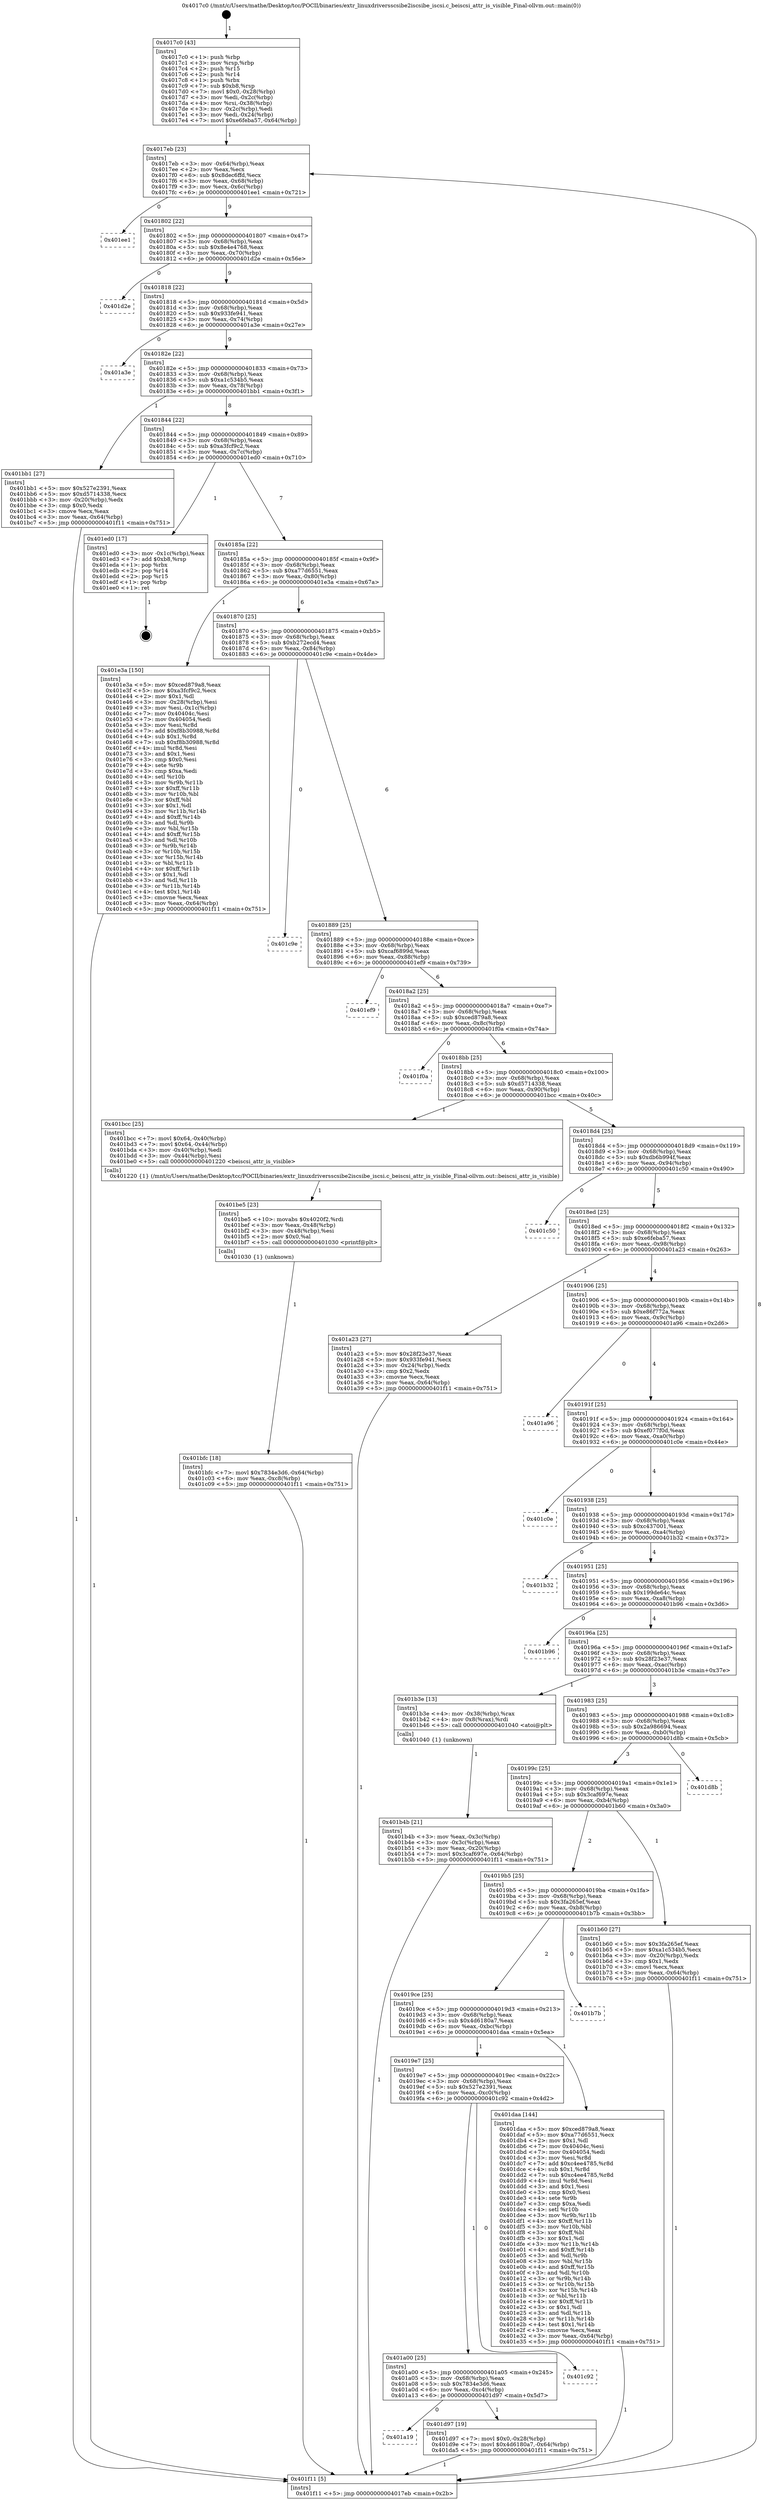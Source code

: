 digraph "0x4017c0" {
  label = "0x4017c0 (/mnt/c/Users/mathe/Desktop/tcc/POCII/binaries/extr_linuxdriversscsibe2iscsibe_iscsi.c_beiscsi_attr_is_visible_Final-ollvm.out::main(0))"
  labelloc = "t"
  node[shape=record]

  Entry [label="",width=0.3,height=0.3,shape=circle,fillcolor=black,style=filled]
  "0x4017eb" [label="{
     0x4017eb [23]\l
     | [instrs]\l
     &nbsp;&nbsp;0x4017eb \<+3\>: mov -0x64(%rbp),%eax\l
     &nbsp;&nbsp;0x4017ee \<+2\>: mov %eax,%ecx\l
     &nbsp;&nbsp;0x4017f0 \<+6\>: sub $0x8dec6ffd,%ecx\l
     &nbsp;&nbsp;0x4017f6 \<+3\>: mov %eax,-0x68(%rbp)\l
     &nbsp;&nbsp;0x4017f9 \<+3\>: mov %ecx,-0x6c(%rbp)\l
     &nbsp;&nbsp;0x4017fc \<+6\>: je 0000000000401ee1 \<main+0x721\>\l
  }"]
  "0x401ee1" [label="{
     0x401ee1\l
  }", style=dashed]
  "0x401802" [label="{
     0x401802 [22]\l
     | [instrs]\l
     &nbsp;&nbsp;0x401802 \<+5\>: jmp 0000000000401807 \<main+0x47\>\l
     &nbsp;&nbsp;0x401807 \<+3\>: mov -0x68(%rbp),%eax\l
     &nbsp;&nbsp;0x40180a \<+5\>: sub $0x8e4e4768,%eax\l
     &nbsp;&nbsp;0x40180f \<+3\>: mov %eax,-0x70(%rbp)\l
     &nbsp;&nbsp;0x401812 \<+6\>: je 0000000000401d2e \<main+0x56e\>\l
  }"]
  Exit [label="",width=0.3,height=0.3,shape=circle,fillcolor=black,style=filled,peripheries=2]
  "0x401d2e" [label="{
     0x401d2e\l
  }", style=dashed]
  "0x401818" [label="{
     0x401818 [22]\l
     | [instrs]\l
     &nbsp;&nbsp;0x401818 \<+5\>: jmp 000000000040181d \<main+0x5d\>\l
     &nbsp;&nbsp;0x40181d \<+3\>: mov -0x68(%rbp),%eax\l
     &nbsp;&nbsp;0x401820 \<+5\>: sub $0x933fe941,%eax\l
     &nbsp;&nbsp;0x401825 \<+3\>: mov %eax,-0x74(%rbp)\l
     &nbsp;&nbsp;0x401828 \<+6\>: je 0000000000401a3e \<main+0x27e\>\l
  }"]
  "0x401a19" [label="{
     0x401a19\l
  }", style=dashed]
  "0x401a3e" [label="{
     0x401a3e\l
  }", style=dashed]
  "0x40182e" [label="{
     0x40182e [22]\l
     | [instrs]\l
     &nbsp;&nbsp;0x40182e \<+5\>: jmp 0000000000401833 \<main+0x73\>\l
     &nbsp;&nbsp;0x401833 \<+3\>: mov -0x68(%rbp),%eax\l
     &nbsp;&nbsp;0x401836 \<+5\>: sub $0xa1c534b5,%eax\l
     &nbsp;&nbsp;0x40183b \<+3\>: mov %eax,-0x78(%rbp)\l
     &nbsp;&nbsp;0x40183e \<+6\>: je 0000000000401bb1 \<main+0x3f1\>\l
  }"]
  "0x401d97" [label="{
     0x401d97 [19]\l
     | [instrs]\l
     &nbsp;&nbsp;0x401d97 \<+7\>: movl $0x0,-0x28(%rbp)\l
     &nbsp;&nbsp;0x401d9e \<+7\>: movl $0x4d6180a7,-0x64(%rbp)\l
     &nbsp;&nbsp;0x401da5 \<+5\>: jmp 0000000000401f11 \<main+0x751\>\l
  }"]
  "0x401bb1" [label="{
     0x401bb1 [27]\l
     | [instrs]\l
     &nbsp;&nbsp;0x401bb1 \<+5\>: mov $0x527e2391,%eax\l
     &nbsp;&nbsp;0x401bb6 \<+5\>: mov $0xd5714338,%ecx\l
     &nbsp;&nbsp;0x401bbb \<+3\>: mov -0x20(%rbp),%edx\l
     &nbsp;&nbsp;0x401bbe \<+3\>: cmp $0x0,%edx\l
     &nbsp;&nbsp;0x401bc1 \<+3\>: cmove %ecx,%eax\l
     &nbsp;&nbsp;0x401bc4 \<+3\>: mov %eax,-0x64(%rbp)\l
     &nbsp;&nbsp;0x401bc7 \<+5\>: jmp 0000000000401f11 \<main+0x751\>\l
  }"]
  "0x401844" [label="{
     0x401844 [22]\l
     | [instrs]\l
     &nbsp;&nbsp;0x401844 \<+5\>: jmp 0000000000401849 \<main+0x89\>\l
     &nbsp;&nbsp;0x401849 \<+3\>: mov -0x68(%rbp),%eax\l
     &nbsp;&nbsp;0x40184c \<+5\>: sub $0xa3fcf9c2,%eax\l
     &nbsp;&nbsp;0x401851 \<+3\>: mov %eax,-0x7c(%rbp)\l
     &nbsp;&nbsp;0x401854 \<+6\>: je 0000000000401ed0 \<main+0x710\>\l
  }"]
  "0x401a00" [label="{
     0x401a00 [25]\l
     | [instrs]\l
     &nbsp;&nbsp;0x401a00 \<+5\>: jmp 0000000000401a05 \<main+0x245\>\l
     &nbsp;&nbsp;0x401a05 \<+3\>: mov -0x68(%rbp),%eax\l
     &nbsp;&nbsp;0x401a08 \<+5\>: sub $0x7834e3d6,%eax\l
     &nbsp;&nbsp;0x401a0d \<+6\>: mov %eax,-0xc4(%rbp)\l
     &nbsp;&nbsp;0x401a13 \<+6\>: je 0000000000401d97 \<main+0x5d7\>\l
  }"]
  "0x401ed0" [label="{
     0x401ed0 [17]\l
     | [instrs]\l
     &nbsp;&nbsp;0x401ed0 \<+3\>: mov -0x1c(%rbp),%eax\l
     &nbsp;&nbsp;0x401ed3 \<+7\>: add $0xb8,%rsp\l
     &nbsp;&nbsp;0x401eda \<+1\>: pop %rbx\l
     &nbsp;&nbsp;0x401edb \<+2\>: pop %r14\l
     &nbsp;&nbsp;0x401edd \<+2\>: pop %r15\l
     &nbsp;&nbsp;0x401edf \<+1\>: pop %rbp\l
     &nbsp;&nbsp;0x401ee0 \<+1\>: ret\l
  }"]
  "0x40185a" [label="{
     0x40185a [22]\l
     | [instrs]\l
     &nbsp;&nbsp;0x40185a \<+5\>: jmp 000000000040185f \<main+0x9f\>\l
     &nbsp;&nbsp;0x40185f \<+3\>: mov -0x68(%rbp),%eax\l
     &nbsp;&nbsp;0x401862 \<+5\>: sub $0xa77d6551,%eax\l
     &nbsp;&nbsp;0x401867 \<+3\>: mov %eax,-0x80(%rbp)\l
     &nbsp;&nbsp;0x40186a \<+6\>: je 0000000000401e3a \<main+0x67a\>\l
  }"]
  "0x401c92" [label="{
     0x401c92\l
  }", style=dashed]
  "0x401e3a" [label="{
     0x401e3a [150]\l
     | [instrs]\l
     &nbsp;&nbsp;0x401e3a \<+5\>: mov $0xced879a8,%eax\l
     &nbsp;&nbsp;0x401e3f \<+5\>: mov $0xa3fcf9c2,%ecx\l
     &nbsp;&nbsp;0x401e44 \<+2\>: mov $0x1,%dl\l
     &nbsp;&nbsp;0x401e46 \<+3\>: mov -0x28(%rbp),%esi\l
     &nbsp;&nbsp;0x401e49 \<+3\>: mov %esi,-0x1c(%rbp)\l
     &nbsp;&nbsp;0x401e4c \<+7\>: mov 0x40404c,%esi\l
     &nbsp;&nbsp;0x401e53 \<+7\>: mov 0x404054,%edi\l
     &nbsp;&nbsp;0x401e5a \<+3\>: mov %esi,%r8d\l
     &nbsp;&nbsp;0x401e5d \<+7\>: add $0xf8b30988,%r8d\l
     &nbsp;&nbsp;0x401e64 \<+4\>: sub $0x1,%r8d\l
     &nbsp;&nbsp;0x401e68 \<+7\>: sub $0xf8b30988,%r8d\l
     &nbsp;&nbsp;0x401e6f \<+4\>: imul %r8d,%esi\l
     &nbsp;&nbsp;0x401e73 \<+3\>: and $0x1,%esi\l
     &nbsp;&nbsp;0x401e76 \<+3\>: cmp $0x0,%esi\l
     &nbsp;&nbsp;0x401e79 \<+4\>: sete %r9b\l
     &nbsp;&nbsp;0x401e7d \<+3\>: cmp $0xa,%edi\l
     &nbsp;&nbsp;0x401e80 \<+4\>: setl %r10b\l
     &nbsp;&nbsp;0x401e84 \<+3\>: mov %r9b,%r11b\l
     &nbsp;&nbsp;0x401e87 \<+4\>: xor $0xff,%r11b\l
     &nbsp;&nbsp;0x401e8b \<+3\>: mov %r10b,%bl\l
     &nbsp;&nbsp;0x401e8e \<+3\>: xor $0xff,%bl\l
     &nbsp;&nbsp;0x401e91 \<+3\>: xor $0x1,%dl\l
     &nbsp;&nbsp;0x401e94 \<+3\>: mov %r11b,%r14b\l
     &nbsp;&nbsp;0x401e97 \<+4\>: and $0xff,%r14b\l
     &nbsp;&nbsp;0x401e9b \<+3\>: and %dl,%r9b\l
     &nbsp;&nbsp;0x401e9e \<+3\>: mov %bl,%r15b\l
     &nbsp;&nbsp;0x401ea1 \<+4\>: and $0xff,%r15b\l
     &nbsp;&nbsp;0x401ea5 \<+3\>: and %dl,%r10b\l
     &nbsp;&nbsp;0x401ea8 \<+3\>: or %r9b,%r14b\l
     &nbsp;&nbsp;0x401eab \<+3\>: or %r10b,%r15b\l
     &nbsp;&nbsp;0x401eae \<+3\>: xor %r15b,%r14b\l
     &nbsp;&nbsp;0x401eb1 \<+3\>: or %bl,%r11b\l
     &nbsp;&nbsp;0x401eb4 \<+4\>: xor $0xff,%r11b\l
     &nbsp;&nbsp;0x401eb8 \<+3\>: or $0x1,%dl\l
     &nbsp;&nbsp;0x401ebb \<+3\>: and %dl,%r11b\l
     &nbsp;&nbsp;0x401ebe \<+3\>: or %r11b,%r14b\l
     &nbsp;&nbsp;0x401ec1 \<+4\>: test $0x1,%r14b\l
     &nbsp;&nbsp;0x401ec5 \<+3\>: cmovne %ecx,%eax\l
     &nbsp;&nbsp;0x401ec8 \<+3\>: mov %eax,-0x64(%rbp)\l
     &nbsp;&nbsp;0x401ecb \<+5\>: jmp 0000000000401f11 \<main+0x751\>\l
  }"]
  "0x401870" [label="{
     0x401870 [25]\l
     | [instrs]\l
     &nbsp;&nbsp;0x401870 \<+5\>: jmp 0000000000401875 \<main+0xb5\>\l
     &nbsp;&nbsp;0x401875 \<+3\>: mov -0x68(%rbp),%eax\l
     &nbsp;&nbsp;0x401878 \<+5\>: sub $0xb272ecd4,%eax\l
     &nbsp;&nbsp;0x40187d \<+6\>: mov %eax,-0x84(%rbp)\l
     &nbsp;&nbsp;0x401883 \<+6\>: je 0000000000401c9e \<main+0x4de\>\l
  }"]
  "0x4019e7" [label="{
     0x4019e7 [25]\l
     | [instrs]\l
     &nbsp;&nbsp;0x4019e7 \<+5\>: jmp 00000000004019ec \<main+0x22c\>\l
     &nbsp;&nbsp;0x4019ec \<+3\>: mov -0x68(%rbp),%eax\l
     &nbsp;&nbsp;0x4019ef \<+5\>: sub $0x527e2391,%eax\l
     &nbsp;&nbsp;0x4019f4 \<+6\>: mov %eax,-0xc0(%rbp)\l
     &nbsp;&nbsp;0x4019fa \<+6\>: je 0000000000401c92 \<main+0x4d2\>\l
  }"]
  "0x401c9e" [label="{
     0x401c9e\l
  }", style=dashed]
  "0x401889" [label="{
     0x401889 [25]\l
     | [instrs]\l
     &nbsp;&nbsp;0x401889 \<+5\>: jmp 000000000040188e \<main+0xce\>\l
     &nbsp;&nbsp;0x40188e \<+3\>: mov -0x68(%rbp),%eax\l
     &nbsp;&nbsp;0x401891 \<+5\>: sub $0xcaf6899d,%eax\l
     &nbsp;&nbsp;0x401896 \<+6\>: mov %eax,-0x88(%rbp)\l
     &nbsp;&nbsp;0x40189c \<+6\>: je 0000000000401ef9 \<main+0x739\>\l
  }"]
  "0x401daa" [label="{
     0x401daa [144]\l
     | [instrs]\l
     &nbsp;&nbsp;0x401daa \<+5\>: mov $0xced879a8,%eax\l
     &nbsp;&nbsp;0x401daf \<+5\>: mov $0xa77d6551,%ecx\l
     &nbsp;&nbsp;0x401db4 \<+2\>: mov $0x1,%dl\l
     &nbsp;&nbsp;0x401db6 \<+7\>: mov 0x40404c,%esi\l
     &nbsp;&nbsp;0x401dbd \<+7\>: mov 0x404054,%edi\l
     &nbsp;&nbsp;0x401dc4 \<+3\>: mov %esi,%r8d\l
     &nbsp;&nbsp;0x401dc7 \<+7\>: add $0xc4ee4785,%r8d\l
     &nbsp;&nbsp;0x401dce \<+4\>: sub $0x1,%r8d\l
     &nbsp;&nbsp;0x401dd2 \<+7\>: sub $0xc4ee4785,%r8d\l
     &nbsp;&nbsp;0x401dd9 \<+4\>: imul %r8d,%esi\l
     &nbsp;&nbsp;0x401ddd \<+3\>: and $0x1,%esi\l
     &nbsp;&nbsp;0x401de0 \<+3\>: cmp $0x0,%esi\l
     &nbsp;&nbsp;0x401de3 \<+4\>: sete %r9b\l
     &nbsp;&nbsp;0x401de7 \<+3\>: cmp $0xa,%edi\l
     &nbsp;&nbsp;0x401dea \<+4\>: setl %r10b\l
     &nbsp;&nbsp;0x401dee \<+3\>: mov %r9b,%r11b\l
     &nbsp;&nbsp;0x401df1 \<+4\>: xor $0xff,%r11b\l
     &nbsp;&nbsp;0x401df5 \<+3\>: mov %r10b,%bl\l
     &nbsp;&nbsp;0x401df8 \<+3\>: xor $0xff,%bl\l
     &nbsp;&nbsp;0x401dfb \<+3\>: xor $0x1,%dl\l
     &nbsp;&nbsp;0x401dfe \<+3\>: mov %r11b,%r14b\l
     &nbsp;&nbsp;0x401e01 \<+4\>: and $0xff,%r14b\l
     &nbsp;&nbsp;0x401e05 \<+3\>: and %dl,%r9b\l
     &nbsp;&nbsp;0x401e08 \<+3\>: mov %bl,%r15b\l
     &nbsp;&nbsp;0x401e0b \<+4\>: and $0xff,%r15b\l
     &nbsp;&nbsp;0x401e0f \<+3\>: and %dl,%r10b\l
     &nbsp;&nbsp;0x401e12 \<+3\>: or %r9b,%r14b\l
     &nbsp;&nbsp;0x401e15 \<+3\>: or %r10b,%r15b\l
     &nbsp;&nbsp;0x401e18 \<+3\>: xor %r15b,%r14b\l
     &nbsp;&nbsp;0x401e1b \<+3\>: or %bl,%r11b\l
     &nbsp;&nbsp;0x401e1e \<+4\>: xor $0xff,%r11b\l
     &nbsp;&nbsp;0x401e22 \<+3\>: or $0x1,%dl\l
     &nbsp;&nbsp;0x401e25 \<+3\>: and %dl,%r11b\l
     &nbsp;&nbsp;0x401e28 \<+3\>: or %r11b,%r14b\l
     &nbsp;&nbsp;0x401e2b \<+4\>: test $0x1,%r14b\l
     &nbsp;&nbsp;0x401e2f \<+3\>: cmovne %ecx,%eax\l
     &nbsp;&nbsp;0x401e32 \<+3\>: mov %eax,-0x64(%rbp)\l
     &nbsp;&nbsp;0x401e35 \<+5\>: jmp 0000000000401f11 \<main+0x751\>\l
  }"]
  "0x401ef9" [label="{
     0x401ef9\l
  }", style=dashed]
  "0x4018a2" [label="{
     0x4018a2 [25]\l
     | [instrs]\l
     &nbsp;&nbsp;0x4018a2 \<+5\>: jmp 00000000004018a7 \<main+0xe7\>\l
     &nbsp;&nbsp;0x4018a7 \<+3\>: mov -0x68(%rbp),%eax\l
     &nbsp;&nbsp;0x4018aa \<+5\>: sub $0xced879a8,%eax\l
     &nbsp;&nbsp;0x4018af \<+6\>: mov %eax,-0x8c(%rbp)\l
     &nbsp;&nbsp;0x4018b5 \<+6\>: je 0000000000401f0a \<main+0x74a\>\l
  }"]
  "0x4019ce" [label="{
     0x4019ce [25]\l
     | [instrs]\l
     &nbsp;&nbsp;0x4019ce \<+5\>: jmp 00000000004019d3 \<main+0x213\>\l
     &nbsp;&nbsp;0x4019d3 \<+3\>: mov -0x68(%rbp),%eax\l
     &nbsp;&nbsp;0x4019d6 \<+5\>: sub $0x4d6180a7,%eax\l
     &nbsp;&nbsp;0x4019db \<+6\>: mov %eax,-0xbc(%rbp)\l
     &nbsp;&nbsp;0x4019e1 \<+6\>: je 0000000000401daa \<main+0x5ea\>\l
  }"]
  "0x401f0a" [label="{
     0x401f0a\l
  }", style=dashed]
  "0x4018bb" [label="{
     0x4018bb [25]\l
     | [instrs]\l
     &nbsp;&nbsp;0x4018bb \<+5\>: jmp 00000000004018c0 \<main+0x100\>\l
     &nbsp;&nbsp;0x4018c0 \<+3\>: mov -0x68(%rbp),%eax\l
     &nbsp;&nbsp;0x4018c3 \<+5\>: sub $0xd5714338,%eax\l
     &nbsp;&nbsp;0x4018c8 \<+6\>: mov %eax,-0x90(%rbp)\l
     &nbsp;&nbsp;0x4018ce \<+6\>: je 0000000000401bcc \<main+0x40c\>\l
  }"]
  "0x401b7b" [label="{
     0x401b7b\l
  }", style=dashed]
  "0x401bcc" [label="{
     0x401bcc [25]\l
     | [instrs]\l
     &nbsp;&nbsp;0x401bcc \<+7\>: movl $0x64,-0x40(%rbp)\l
     &nbsp;&nbsp;0x401bd3 \<+7\>: movl $0x64,-0x44(%rbp)\l
     &nbsp;&nbsp;0x401bda \<+3\>: mov -0x40(%rbp),%edi\l
     &nbsp;&nbsp;0x401bdd \<+3\>: mov -0x44(%rbp),%esi\l
     &nbsp;&nbsp;0x401be0 \<+5\>: call 0000000000401220 \<beiscsi_attr_is_visible\>\l
     | [calls]\l
     &nbsp;&nbsp;0x401220 \{1\} (/mnt/c/Users/mathe/Desktop/tcc/POCII/binaries/extr_linuxdriversscsibe2iscsibe_iscsi.c_beiscsi_attr_is_visible_Final-ollvm.out::beiscsi_attr_is_visible)\l
  }"]
  "0x4018d4" [label="{
     0x4018d4 [25]\l
     | [instrs]\l
     &nbsp;&nbsp;0x4018d4 \<+5\>: jmp 00000000004018d9 \<main+0x119\>\l
     &nbsp;&nbsp;0x4018d9 \<+3\>: mov -0x68(%rbp),%eax\l
     &nbsp;&nbsp;0x4018dc \<+5\>: sub $0xdb6b994f,%eax\l
     &nbsp;&nbsp;0x4018e1 \<+6\>: mov %eax,-0x94(%rbp)\l
     &nbsp;&nbsp;0x4018e7 \<+6\>: je 0000000000401c50 \<main+0x490\>\l
  }"]
  "0x401bfc" [label="{
     0x401bfc [18]\l
     | [instrs]\l
     &nbsp;&nbsp;0x401bfc \<+7\>: movl $0x7834e3d6,-0x64(%rbp)\l
     &nbsp;&nbsp;0x401c03 \<+6\>: mov %eax,-0xc8(%rbp)\l
     &nbsp;&nbsp;0x401c09 \<+5\>: jmp 0000000000401f11 \<main+0x751\>\l
  }"]
  "0x401c50" [label="{
     0x401c50\l
  }", style=dashed]
  "0x4018ed" [label="{
     0x4018ed [25]\l
     | [instrs]\l
     &nbsp;&nbsp;0x4018ed \<+5\>: jmp 00000000004018f2 \<main+0x132\>\l
     &nbsp;&nbsp;0x4018f2 \<+3\>: mov -0x68(%rbp),%eax\l
     &nbsp;&nbsp;0x4018f5 \<+5\>: sub $0xe6feba57,%eax\l
     &nbsp;&nbsp;0x4018fa \<+6\>: mov %eax,-0x98(%rbp)\l
     &nbsp;&nbsp;0x401900 \<+6\>: je 0000000000401a23 \<main+0x263\>\l
  }"]
  "0x401be5" [label="{
     0x401be5 [23]\l
     | [instrs]\l
     &nbsp;&nbsp;0x401be5 \<+10\>: movabs $0x4020f2,%rdi\l
     &nbsp;&nbsp;0x401bef \<+3\>: mov %eax,-0x48(%rbp)\l
     &nbsp;&nbsp;0x401bf2 \<+3\>: mov -0x48(%rbp),%esi\l
     &nbsp;&nbsp;0x401bf5 \<+2\>: mov $0x0,%al\l
     &nbsp;&nbsp;0x401bf7 \<+5\>: call 0000000000401030 \<printf@plt\>\l
     | [calls]\l
     &nbsp;&nbsp;0x401030 \{1\} (unknown)\l
  }"]
  "0x401a23" [label="{
     0x401a23 [27]\l
     | [instrs]\l
     &nbsp;&nbsp;0x401a23 \<+5\>: mov $0x28f23e37,%eax\l
     &nbsp;&nbsp;0x401a28 \<+5\>: mov $0x933fe941,%ecx\l
     &nbsp;&nbsp;0x401a2d \<+3\>: mov -0x24(%rbp),%edx\l
     &nbsp;&nbsp;0x401a30 \<+3\>: cmp $0x2,%edx\l
     &nbsp;&nbsp;0x401a33 \<+3\>: cmovne %ecx,%eax\l
     &nbsp;&nbsp;0x401a36 \<+3\>: mov %eax,-0x64(%rbp)\l
     &nbsp;&nbsp;0x401a39 \<+5\>: jmp 0000000000401f11 \<main+0x751\>\l
  }"]
  "0x401906" [label="{
     0x401906 [25]\l
     | [instrs]\l
     &nbsp;&nbsp;0x401906 \<+5\>: jmp 000000000040190b \<main+0x14b\>\l
     &nbsp;&nbsp;0x40190b \<+3\>: mov -0x68(%rbp),%eax\l
     &nbsp;&nbsp;0x40190e \<+5\>: sub $0xe86f772a,%eax\l
     &nbsp;&nbsp;0x401913 \<+6\>: mov %eax,-0x9c(%rbp)\l
     &nbsp;&nbsp;0x401919 \<+6\>: je 0000000000401a96 \<main+0x2d6\>\l
  }"]
  "0x401f11" [label="{
     0x401f11 [5]\l
     | [instrs]\l
     &nbsp;&nbsp;0x401f11 \<+5\>: jmp 00000000004017eb \<main+0x2b\>\l
  }"]
  "0x4017c0" [label="{
     0x4017c0 [43]\l
     | [instrs]\l
     &nbsp;&nbsp;0x4017c0 \<+1\>: push %rbp\l
     &nbsp;&nbsp;0x4017c1 \<+3\>: mov %rsp,%rbp\l
     &nbsp;&nbsp;0x4017c4 \<+2\>: push %r15\l
     &nbsp;&nbsp;0x4017c6 \<+2\>: push %r14\l
     &nbsp;&nbsp;0x4017c8 \<+1\>: push %rbx\l
     &nbsp;&nbsp;0x4017c9 \<+7\>: sub $0xb8,%rsp\l
     &nbsp;&nbsp;0x4017d0 \<+7\>: movl $0x0,-0x28(%rbp)\l
     &nbsp;&nbsp;0x4017d7 \<+3\>: mov %edi,-0x2c(%rbp)\l
     &nbsp;&nbsp;0x4017da \<+4\>: mov %rsi,-0x38(%rbp)\l
     &nbsp;&nbsp;0x4017de \<+3\>: mov -0x2c(%rbp),%edi\l
     &nbsp;&nbsp;0x4017e1 \<+3\>: mov %edi,-0x24(%rbp)\l
     &nbsp;&nbsp;0x4017e4 \<+7\>: movl $0xe6feba57,-0x64(%rbp)\l
  }"]
  "0x4019b5" [label="{
     0x4019b5 [25]\l
     | [instrs]\l
     &nbsp;&nbsp;0x4019b5 \<+5\>: jmp 00000000004019ba \<main+0x1fa\>\l
     &nbsp;&nbsp;0x4019ba \<+3\>: mov -0x68(%rbp),%eax\l
     &nbsp;&nbsp;0x4019bd \<+5\>: sub $0x3fa265ef,%eax\l
     &nbsp;&nbsp;0x4019c2 \<+6\>: mov %eax,-0xb8(%rbp)\l
     &nbsp;&nbsp;0x4019c8 \<+6\>: je 0000000000401b7b \<main+0x3bb\>\l
  }"]
  "0x401a96" [label="{
     0x401a96\l
  }", style=dashed]
  "0x40191f" [label="{
     0x40191f [25]\l
     | [instrs]\l
     &nbsp;&nbsp;0x40191f \<+5\>: jmp 0000000000401924 \<main+0x164\>\l
     &nbsp;&nbsp;0x401924 \<+3\>: mov -0x68(%rbp),%eax\l
     &nbsp;&nbsp;0x401927 \<+5\>: sub $0xef077f0d,%eax\l
     &nbsp;&nbsp;0x40192c \<+6\>: mov %eax,-0xa0(%rbp)\l
     &nbsp;&nbsp;0x401932 \<+6\>: je 0000000000401c0e \<main+0x44e\>\l
  }"]
  "0x401b60" [label="{
     0x401b60 [27]\l
     | [instrs]\l
     &nbsp;&nbsp;0x401b60 \<+5\>: mov $0x3fa265ef,%eax\l
     &nbsp;&nbsp;0x401b65 \<+5\>: mov $0xa1c534b5,%ecx\l
     &nbsp;&nbsp;0x401b6a \<+3\>: mov -0x20(%rbp),%edx\l
     &nbsp;&nbsp;0x401b6d \<+3\>: cmp $0x1,%edx\l
     &nbsp;&nbsp;0x401b70 \<+3\>: cmovl %ecx,%eax\l
     &nbsp;&nbsp;0x401b73 \<+3\>: mov %eax,-0x64(%rbp)\l
     &nbsp;&nbsp;0x401b76 \<+5\>: jmp 0000000000401f11 \<main+0x751\>\l
  }"]
  "0x401c0e" [label="{
     0x401c0e\l
  }", style=dashed]
  "0x401938" [label="{
     0x401938 [25]\l
     | [instrs]\l
     &nbsp;&nbsp;0x401938 \<+5\>: jmp 000000000040193d \<main+0x17d\>\l
     &nbsp;&nbsp;0x40193d \<+3\>: mov -0x68(%rbp),%eax\l
     &nbsp;&nbsp;0x401940 \<+5\>: sub $0xc437001,%eax\l
     &nbsp;&nbsp;0x401945 \<+6\>: mov %eax,-0xa4(%rbp)\l
     &nbsp;&nbsp;0x40194b \<+6\>: je 0000000000401b32 \<main+0x372\>\l
  }"]
  "0x40199c" [label="{
     0x40199c [25]\l
     | [instrs]\l
     &nbsp;&nbsp;0x40199c \<+5\>: jmp 00000000004019a1 \<main+0x1e1\>\l
     &nbsp;&nbsp;0x4019a1 \<+3\>: mov -0x68(%rbp),%eax\l
     &nbsp;&nbsp;0x4019a4 \<+5\>: sub $0x3caf697e,%eax\l
     &nbsp;&nbsp;0x4019a9 \<+6\>: mov %eax,-0xb4(%rbp)\l
     &nbsp;&nbsp;0x4019af \<+6\>: je 0000000000401b60 \<main+0x3a0\>\l
  }"]
  "0x401b32" [label="{
     0x401b32\l
  }", style=dashed]
  "0x401951" [label="{
     0x401951 [25]\l
     | [instrs]\l
     &nbsp;&nbsp;0x401951 \<+5\>: jmp 0000000000401956 \<main+0x196\>\l
     &nbsp;&nbsp;0x401956 \<+3\>: mov -0x68(%rbp),%eax\l
     &nbsp;&nbsp;0x401959 \<+5\>: sub $0x199de64c,%eax\l
     &nbsp;&nbsp;0x40195e \<+6\>: mov %eax,-0xa8(%rbp)\l
     &nbsp;&nbsp;0x401964 \<+6\>: je 0000000000401b96 \<main+0x3d6\>\l
  }"]
  "0x401d8b" [label="{
     0x401d8b\l
  }", style=dashed]
  "0x401b96" [label="{
     0x401b96\l
  }", style=dashed]
  "0x40196a" [label="{
     0x40196a [25]\l
     | [instrs]\l
     &nbsp;&nbsp;0x40196a \<+5\>: jmp 000000000040196f \<main+0x1af\>\l
     &nbsp;&nbsp;0x40196f \<+3\>: mov -0x68(%rbp),%eax\l
     &nbsp;&nbsp;0x401972 \<+5\>: sub $0x28f23e37,%eax\l
     &nbsp;&nbsp;0x401977 \<+6\>: mov %eax,-0xac(%rbp)\l
     &nbsp;&nbsp;0x40197d \<+6\>: je 0000000000401b3e \<main+0x37e\>\l
  }"]
  "0x401b4b" [label="{
     0x401b4b [21]\l
     | [instrs]\l
     &nbsp;&nbsp;0x401b4b \<+3\>: mov %eax,-0x3c(%rbp)\l
     &nbsp;&nbsp;0x401b4e \<+3\>: mov -0x3c(%rbp),%eax\l
     &nbsp;&nbsp;0x401b51 \<+3\>: mov %eax,-0x20(%rbp)\l
     &nbsp;&nbsp;0x401b54 \<+7\>: movl $0x3caf697e,-0x64(%rbp)\l
     &nbsp;&nbsp;0x401b5b \<+5\>: jmp 0000000000401f11 \<main+0x751\>\l
  }"]
  "0x401b3e" [label="{
     0x401b3e [13]\l
     | [instrs]\l
     &nbsp;&nbsp;0x401b3e \<+4\>: mov -0x38(%rbp),%rax\l
     &nbsp;&nbsp;0x401b42 \<+4\>: mov 0x8(%rax),%rdi\l
     &nbsp;&nbsp;0x401b46 \<+5\>: call 0000000000401040 \<atoi@plt\>\l
     | [calls]\l
     &nbsp;&nbsp;0x401040 \{1\} (unknown)\l
  }"]
  "0x401983" [label="{
     0x401983 [25]\l
     | [instrs]\l
     &nbsp;&nbsp;0x401983 \<+5\>: jmp 0000000000401988 \<main+0x1c8\>\l
     &nbsp;&nbsp;0x401988 \<+3\>: mov -0x68(%rbp),%eax\l
     &nbsp;&nbsp;0x40198b \<+5\>: sub $0x2a986694,%eax\l
     &nbsp;&nbsp;0x401990 \<+6\>: mov %eax,-0xb0(%rbp)\l
     &nbsp;&nbsp;0x401996 \<+6\>: je 0000000000401d8b \<main+0x5cb\>\l
  }"]
  Entry -> "0x4017c0" [label=" 1"]
  "0x4017eb" -> "0x401ee1" [label=" 0"]
  "0x4017eb" -> "0x401802" [label=" 9"]
  "0x401ed0" -> Exit [label=" 1"]
  "0x401802" -> "0x401d2e" [label=" 0"]
  "0x401802" -> "0x401818" [label=" 9"]
  "0x401e3a" -> "0x401f11" [label=" 1"]
  "0x401818" -> "0x401a3e" [label=" 0"]
  "0x401818" -> "0x40182e" [label=" 9"]
  "0x401daa" -> "0x401f11" [label=" 1"]
  "0x40182e" -> "0x401bb1" [label=" 1"]
  "0x40182e" -> "0x401844" [label=" 8"]
  "0x401d97" -> "0x401f11" [label=" 1"]
  "0x401844" -> "0x401ed0" [label=" 1"]
  "0x401844" -> "0x40185a" [label=" 7"]
  "0x401a00" -> "0x401d97" [label=" 1"]
  "0x40185a" -> "0x401e3a" [label=" 1"]
  "0x40185a" -> "0x401870" [label=" 6"]
  "0x401a00" -> "0x401a19" [label=" 0"]
  "0x401870" -> "0x401c9e" [label=" 0"]
  "0x401870" -> "0x401889" [label=" 6"]
  "0x4019e7" -> "0x401c92" [label=" 0"]
  "0x401889" -> "0x401ef9" [label=" 0"]
  "0x401889" -> "0x4018a2" [label=" 6"]
  "0x4019e7" -> "0x401a00" [label=" 1"]
  "0x4018a2" -> "0x401f0a" [label=" 0"]
  "0x4018a2" -> "0x4018bb" [label=" 6"]
  "0x4019ce" -> "0x401daa" [label=" 1"]
  "0x4018bb" -> "0x401bcc" [label=" 1"]
  "0x4018bb" -> "0x4018d4" [label=" 5"]
  "0x4019ce" -> "0x4019e7" [label=" 1"]
  "0x4018d4" -> "0x401c50" [label=" 0"]
  "0x4018d4" -> "0x4018ed" [label=" 5"]
  "0x4019b5" -> "0x401b7b" [label=" 0"]
  "0x4018ed" -> "0x401a23" [label=" 1"]
  "0x4018ed" -> "0x401906" [label=" 4"]
  "0x401a23" -> "0x401f11" [label=" 1"]
  "0x4017c0" -> "0x4017eb" [label=" 1"]
  "0x401f11" -> "0x4017eb" [label=" 8"]
  "0x4019b5" -> "0x4019ce" [label=" 2"]
  "0x401906" -> "0x401a96" [label=" 0"]
  "0x401906" -> "0x40191f" [label=" 4"]
  "0x401bfc" -> "0x401f11" [label=" 1"]
  "0x40191f" -> "0x401c0e" [label=" 0"]
  "0x40191f" -> "0x401938" [label=" 4"]
  "0x401be5" -> "0x401bfc" [label=" 1"]
  "0x401938" -> "0x401b32" [label=" 0"]
  "0x401938" -> "0x401951" [label=" 4"]
  "0x401bb1" -> "0x401f11" [label=" 1"]
  "0x401951" -> "0x401b96" [label=" 0"]
  "0x401951" -> "0x40196a" [label=" 4"]
  "0x401b60" -> "0x401f11" [label=" 1"]
  "0x40196a" -> "0x401b3e" [label=" 1"]
  "0x40196a" -> "0x401983" [label=" 3"]
  "0x401b3e" -> "0x401b4b" [label=" 1"]
  "0x401b4b" -> "0x401f11" [label=" 1"]
  "0x40199c" -> "0x4019b5" [label=" 2"]
  "0x401983" -> "0x401d8b" [label=" 0"]
  "0x401983" -> "0x40199c" [label=" 3"]
  "0x401bcc" -> "0x401be5" [label=" 1"]
  "0x40199c" -> "0x401b60" [label=" 1"]
}
